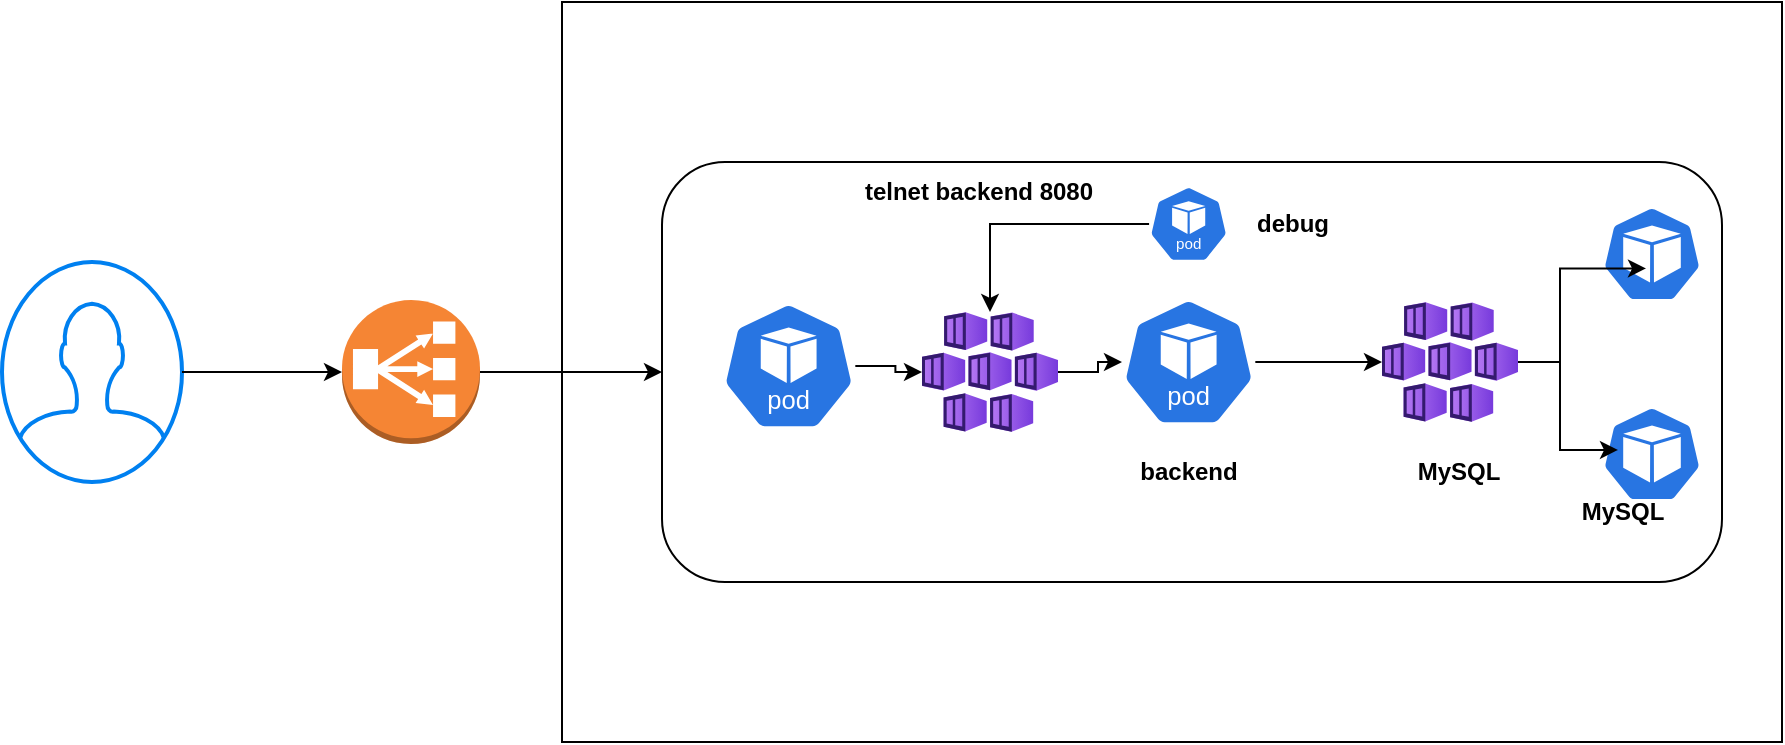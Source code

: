 <mxfile version="24.6.4" type="device">
  <diagram name="Page-1" id="0Q9f0ai9WzXL_KwHwzvS">
    <mxGraphModel dx="1900" dy="583" grid="1" gridSize="10" guides="1" tooltips="1" connect="1" arrows="1" fold="1" page="1" pageScale="1" pageWidth="850" pageHeight="1100" math="0" shadow="0">
      <root>
        <mxCell id="0" />
        <mxCell id="1" parent="0" />
        <mxCell id="L_HjpesP0_x-fXhW_JBi-2" value="" style="rounded=0;whiteSpace=wrap;html=1;" vertex="1" parent="1">
          <mxGeometry x="140" y="80" width="610" height="370" as="geometry" />
        </mxCell>
        <mxCell id="L_HjpesP0_x-fXhW_JBi-5" value="" style="rounded=1;whiteSpace=wrap;html=1;" vertex="1" parent="1">
          <mxGeometry x="190" y="160" width="530" height="210" as="geometry" />
        </mxCell>
        <mxCell id="L_HjpesP0_x-fXhW_JBi-6" value="" style="image;aspect=fixed;html=1;points=[];align=center;fontSize=12;image=img/lib/azure2/compute/Kubernetes_Services.svg;" vertex="1" parent="1">
          <mxGeometry x="550" y="230" width="68" height="60" as="geometry" />
        </mxCell>
        <mxCell id="L_HjpesP0_x-fXhW_JBi-7" value="" style="aspect=fixed;sketch=0;html=1;dashed=0;whitespace=wrap;verticalLabelPosition=bottom;verticalAlign=top;fillColor=#2875E2;strokeColor=#ffffff;points=[[0.005,0.63,0],[0.1,0.2,0],[0.9,0.2,0],[0.5,0,0],[0.995,0.63,0],[0.72,0.99,0],[0.5,1,0],[0.28,0.99,0]];shape=mxgraph.kubernetes.icon2;prIcon=pod" vertex="1" parent="1">
          <mxGeometry x="660" y="282" width="50" height="48" as="geometry" />
        </mxCell>
        <mxCell id="L_HjpesP0_x-fXhW_JBi-8" value="&lt;b&gt;MySQL&lt;/b&gt;" style="text;html=1;align=center;verticalAlign=middle;resizable=0;points=[];autosize=1;strokeColor=none;fillColor=none;" vertex="1" parent="1">
          <mxGeometry x="640" y="320" width="60" height="30" as="geometry" />
        </mxCell>
        <mxCell id="L_HjpesP0_x-fXhW_JBi-9" value="&lt;b&gt;MySQL&lt;/b&gt;" style="text;html=1;align=center;verticalAlign=middle;resizable=0;points=[];autosize=1;strokeColor=none;fillColor=none;" vertex="1" parent="1">
          <mxGeometry x="558" y="300" width="60" height="30" as="geometry" />
        </mxCell>
        <mxCell id="L_HjpesP0_x-fXhW_JBi-10" style="edgeStyle=orthogonalEdgeStyle;rounded=0;orthogonalLoop=1;jettySize=auto;html=1;entryX=0.16;entryY=0.458;entryDx=0;entryDy=0;entryPerimeter=0;" edge="1" parent="1" source="L_HjpesP0_x-fXhW_JBi-6" target="L_HjpesP0_x-fXhW_JBi-7">
          <mxGeometry relative="1" as="geometry" />
        </mxCell>
        <mxCell id="L_HjpesP0_x-fXhW_JBi-12" style="edgeStyle=orthogonalEdgeStyle;rounded=0;orthogonalLoop=1;jettySize=auto;html=1;" edge="1" parent="1" source="L_HjpesP0_x-fXhW_JBi-11" target="L_HjpesP0_x-fXhW_JBi-6">
          <mxGeometry relative="1" as="geometry" />
        </mxCell>
        <mxCell id="L_HjpesP0_x-fXhW_JBi-11" value="" style="aspect=fixed;sketch=0;html=1;dashed=0;whitespace=wrap;verticalLabelPosition=bottom;verticalAlign=top;fillColor=#2875E2;strokeColor=#ffffff;points=[[0.005,0.63,0],[0.1,0.2,0],[0.9,0.2,0],[0.5,0,0],[0.995,0.63,0],[0.72,0.99,0],[0.5,1,0],[0.28,0.99,0]];shape=mxgraph.kubernetes.icon2;kubernetesLabel=1;prIcon=pod" vertex="1" parent="1">
          <mxGeometry x="420" y="228" width="66.66" height="64" as="geometry" />
        </mxCell>
        <mxCell id="L_HjpesP0_x-fXhW_JBi-13" value="&lt;b&gt;backend&lt;/b&gt;" style="text;html=1;align=center;verticalAlign=middle;resizable=0;points=[];autosize=1;strokeColor=none;fillColor=none;" vertex="1" parent="1">
          <mxGeometry x="418.33" y="300" width="70" height="30" as="geometry" />
        </mxCell>
        <mxCell id="L_HjpesP0_x-fXhW_JBi-26" style="edgeStyle=orthogonalEdgeStyle;rounded=0;orthogonalLoop=1;jettySize=auto;html=1;" edge="1" parent="1" source="L_HjpesP0_x-fXhW_JBi-14" target="L_HjpesP0_x-fXhW_JBi-19">
          <mxGeometry relative="1" as="geometry" />
        </mxCell>
        <mxCell id="L_HjpesP0_x-fXhW_JBi-14" value="" style="aspect=fixed;sketch=0;html=1;dashed=0;whitespace=wrap;verticalLabelPosition=bottom;verticalAlign=top;fillColor=#2875E2;strokeColor=#ffffff;points=[[0.005,0.63,0],[0.1,0.2,0],[0.9,0.2,0],[0.5,0,0],[0.995,0.63,0],[0.72,0.99,0],[0.5,1,0],[0.28,0.99,0]];shape=mxgraph.kubernetes.icon2;kubernetesLabel=1;prIcon=pod" vertex="1" parent="1">
          <mxGeometry x="433.54" y="172" width="39.58" height="38" as="geometry" />
        </mxCell>
        <mxCell id="L_HjpesP0_x-fXhW_JBi-15" value="&lt;b&gt;debug&lt;/b&gt;" style="text;html=1;align=center;verticalAlign=middle;resizable=0;points=[];autosize=1;strokeColor=none;fillColor=none;" vertex="1" parent="1">
          <mxGeometry x="475" y="176" width="60" height="30" as="geometry" />
        </mxCell>
        <mxCell id="L_HjpesP0_x-fXhW_JBi-16" value="" style="aspect=fixed;sketch=0;html=1;dashed=0;whitespace=wrap;verticalLabelPosition=bottom;verticalAlign=top;fillColor=#2875E2;strokeColor=#ffffff;points=[[0.005,0.63,0],[0.1,0.2,0],[0.9,0.2,0],[0.5,0,0],[0.995,0.63,0],[0.72,0.99,0],[0.5,1,0],[0.28,0.99,0]];shape=mxgraph.kubernetes.icon2;prIcon=pod" vertex="1" parent="1">
          <mxGeometry x="660" y="182" width="50" height="48" as="geometry" />
        </mxCell>
        <mxCell id="L_HjpesP0_x-fXhW_JBi-17" style="edgeStyle=orthogonalEdgeStyle;rounded=0;orthogonalLoop=1;jettySize=auto;html=1;entryX=0.44;entryY=0.65;entryDx=0;entryDy=0;entryPerimeter=0;" edge="1" parent="1" source="L_HjpesP0_x-fXhW_JBi-6" target="L_HjpesP0_x-fXhW_JBi-16">
          <mxGeometry relative="1" as="geometry" />
        </mxCell>
        <mxCell id="L_HjpesP0_x-fXhW_JBi-20" style="edgeStyle=orthogonalEdgeStyle;rounded=0;orthogonalLoop=1;jettySize=auto;html=1;" edge="1" parent="1" source="L_HjpesP0_x-fXhW_JBi-18" target="L_HjpesP0_x-fXhW_JBi-19">
          <mxGeometry relative="1" as="geometry" />
        </mxCell>
        <mxCell id="L_HjpesP0_x-fXhW_JBi-18" value="" style="aspect=fixed;sketch=0;html=1;dashed=0;whitespace=wrap;verticalLabelPosition=bottom;verticalAlign=top;fillColor=#2875E2;strokeColor=#ffffff;points=[[0.005,0.63,0],[0.1,0.2,0],[0.9,0.2,0],[0.5,0,0],[0.995,0.63,0],[0.72,0.99,0],[0.5,1,0],[0.28,0.99,0]];shape=mxgraph.kubernetes.icon2;kubernetesLabel=1;prIcon=pod" vertex="1" parent="1">
          <mxGeometry x="220" y="230" width="66.66" height="64" as="geometry" />
        </mxCell>
        <mxCell id="L_HjpesP0_x-fXhW_JBi-21" style="edgeStyle=orthogonalEdgeStyle;rounded=0;orthogonalLoop=1;jettySize=auto;html=1;" edge="1" parent="1" source="L_HjpesP0_x-fXhW_JBi-19" target="L_HjpesP0_x-fXhW_JBi-11">
          <mxGeometry relative="1" as="geometry" />
        </mxCell>
        <mxCell id="L_HjpesP0_x-fXhW_JBi-19" value="" style="image;aspect=fixed;html=1;points=[];align=center;fontSize=12;image=img/lib/azure2/compute/Kubernetes_Services.svg;" vertex="1" parent="1">
          <mxGeometry x="320" y="235" width="68" height="60" as="geometry" />
        </mxCell>
        <mxCell id="L_HjpesP0_x-fXhW_JBi-23" style="edgeStyle=orthogonalEdgeStyle;rounded=0;orthogonalLoop=1;jettySize=auto;html=1;" edge="1" parent="1" source="L_HjpesP0_x-fXhW_JBi-22" target="L_HjpesP0_x-fXhW_JBi-5">
          <mxGeometry relative="1" as="geometry" />
        </mxCell>
        <mxCell id="L_HjpesP0_x-fXhW_JBi-22" value="" style="outlineConnect=0;dashed=0;verticalLabelPosition=bottom;verticalAlign=top;align=center;html=1;shape=mxgraph.aws3.classic_load_balancer;fillColor=#F58534;gradientColor=none;" vertex="1" parent="1">
          <mxGeometry x="30" y="229" width="69" height="72" as="geometry" />
        </mxCell>
        <mxCell id="L_HjpesP0_x-fXhW_JBi-24" value="" style="html=1;verticalLabelPosition=bottom;align=center;labelBackgroundColor=#ffffff;verticalAlign=top;strokeWidth=2;strokeColor=#0080F0;shadow=0;dashed=0;shape=mxgraph.ios7.icons.user;" vertex="1" parent="1">
          <mxGeometry x="-140" y="210" width="90" height="110" as="geometry" />
        </mxCell>
        <mxCell id="L_HjpesP0_x-fXhW_JBi-25" style="edgeStyle=orthogonalEdgeStyle;rounded=0;orthogonalLoop=1;jettySize=auto;html=1;entryX=0;entryY=0.5;entryDx=0;entryDy=0;entryPerimeter=0;" edge="1" parent="1" source="L_HjpesP0_x-fXhW_JBi-24" target="L_HjpesP0_x-fXhW_JBi-22">
          <mxGeometry relative="1" as="geometry" />
        </mxCell>
        <mxCell id="L_HjpesP0_x-fXhW_JBi-28" value="&lt;b&gt;telnet backend 8080&lt;/b&gt;" style="text;html=1;align=center;verticalAlign=middle;resizable=0;points=[];autosize=1;strokeColor=none;fillColor=none;" vertex="1" parent="1">
          <mxGeometry x="278.33" y="160" width="140" height="30" as="geometry" />
        </mxCell>
      </root>
    </mxGraphModel>
  </diagram>
</mxfile>
